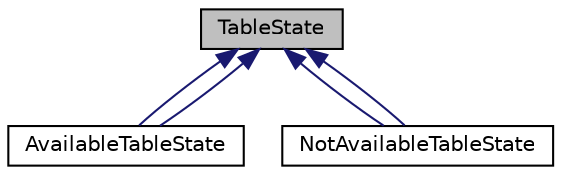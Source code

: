 digraph "TableState"
{
 // LATEX_PDF_SIZE
  edge [fontname="Helvetica",fontsize="10",labelfontname="Helvetica",labelfontsize="10"];
  node [fontname="Helvetica",fontsize="10",shape=record];
  Node1 [label="TableState",height=0.2,width=0.4,color="black", fillcolor="grey75", style="filled", fontcolor="black",tooltip="Abstract base class for table states."];
  Node1 -> Node2 [dir="back",color="midnightblue",fontsize="10",style="solid",fontname="Helvetica"];
  Node2 [label="AvailableTableState",height=0.2,width=0.4,color="black", fillcolor="white", style="filled",URL="$classAvailableTableState.html",tooltip="Represents the available state of a table."];
  Node1 -> Node2 [dir="back",color="midnightblue",fontsize="10",style="solid",fontname="Helvetica"];
  Node1 -> Node3 [dir="back",color="midnightblue",fontsize="10",style="solid",fontname="Helvetica"];
  Node3 [label="NotAvailableTableState",height=0.2,width=0.4,color="black", fillcolor="white", style="filled",URL="$classNotAvailableTableState.html",tooltip="The NotAvailableTableState class represents the state of a table that is not available for seating."];
  Node1 -> Node3 [dir="back",color="midnightblue",fontsize="10",style="solid",fontname="Helvetica"];
}
